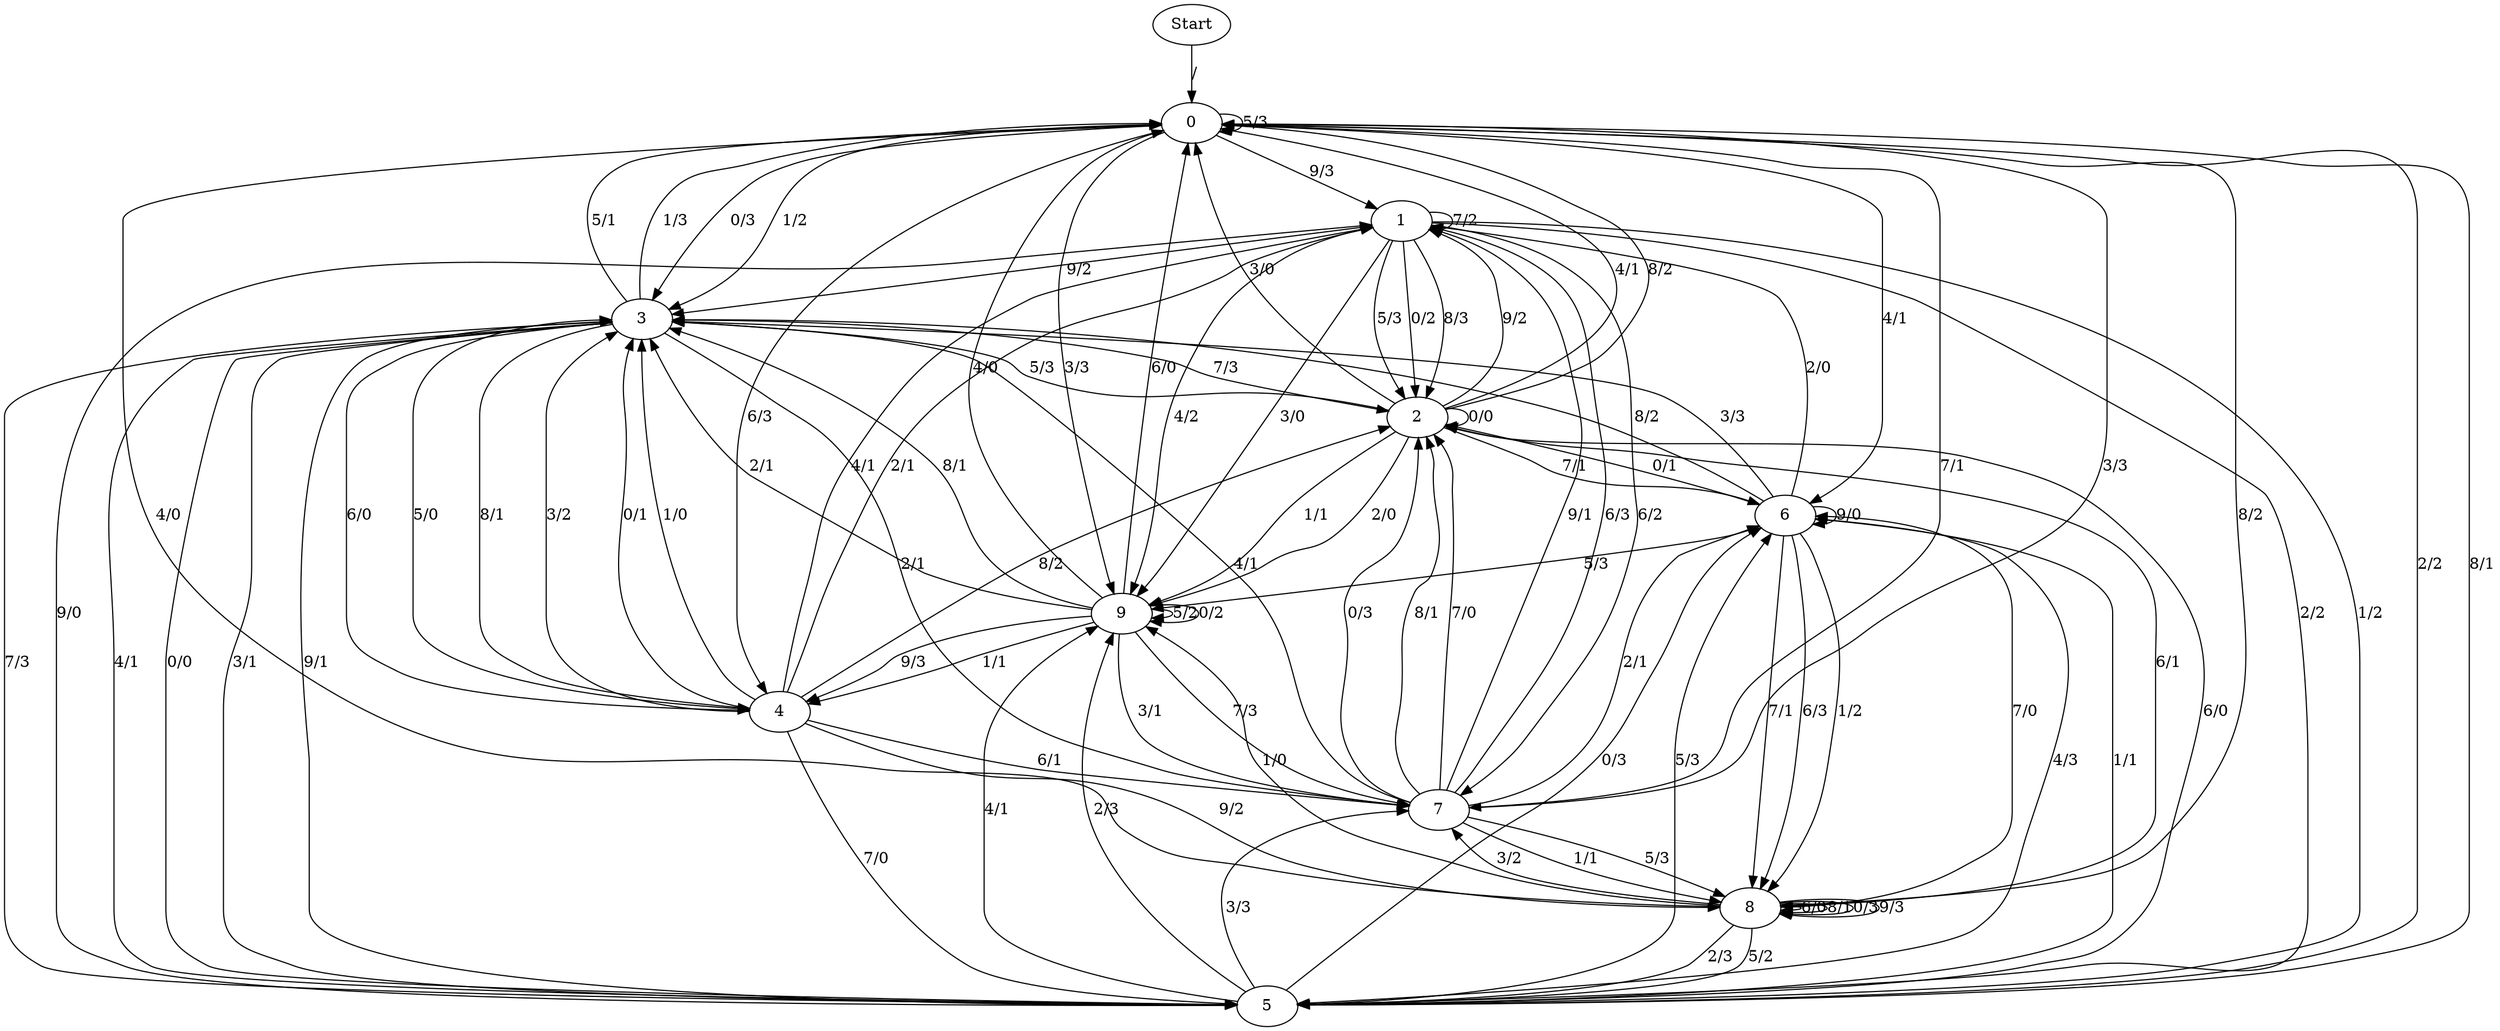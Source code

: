 digraph {
	Start -> 0 [label="/"]
	0 -> 1 [label="9/3"]
	0 -> 3 [label="1/2"]
	0 -> 4 [label="6/3"]
	0 -> 3 [label="0/3"]
	0 -> 7 [label="7/1"]
	0 -> 8 [label="8/2"]
	0 -> 5 [label="2/2"]
	0 -> 0 [label="5/3"]
	0 -> 9 [label="3/3"]
	0 -> 6 [label="4/1"]
	7 -> 2 [label="0/3"]
	7 -> 1 [label="9/1"]
	7 -> 8 [label="1/1"]
	7 -> 2 [label="8/1"]
	7 -> 6 [label="2/1"]
	7 -> 1 [label="6/3"]
	7 -> 2 [label="7/0"]
	7 -> 3 [label="4/1"]
	7 -> 0 [label="3/3"]
	7 -> 8 [label="5/3"]
	8 -> 8 [label="6/0"]
	8 -> 5 [label="5/2"]
	8 -> 5 [label="2/3"]
	8 -> 8 [label="8/1"]
	8 -> 9 [label="1/0"]
	8 -> 8 [label="0/3"]
	8 -> 7 [label="3/2"]
	8 -> 6 [label="7/0"]
	8 -> 8 [label="9/3"]
	8 -> 0 [label="4/0"]
	6 -> 9 [label="5/3"]
	6 -> 8 [label="7/1"]
	6 -> 2 [label="0/1"]
	6 -> 8 [label="6/3"]
	6 -> 3 [label="8/2"]
	6 -> 6 [label="9/0"]
	6 -> 3 [label="3/3"]
	6 -> 5 [label="4/3"]
	6 -> 8 [label="1/2"]
	6 -> 1 [label="2/0"]
	3 -> 2 [label="7/3"]
	3 -> 5 [label="4/1"]
	3 -> 4 [label="6/0"]
	3 -> 7 [label="2/1"]
	3 -> 5 [label="0/0"]
	3 -> 0 [label="5/1"]
	3 -> 0 [label="1/3"]
	3 -> 5 [label="3/1"]
	3 -> 4 [label="8/1"]
	3 -> 5 [label="9/1"]
	5 -> 9 [label="2/3"]
	5 -> 6 [label="0/3"]
	5 -> 0 [label="8/1"]
	5 -> 6 [label="5/3"]
	5 -> 3 [label="7/3"]
	5 -> 7 [label="3/3"]
	5 -> 9 [label="4/1"]
	5 -> 1 [label="9/0"]
	5 -> 2 [label="6/0"]
	5 -> 6 [label="1/1"]
	9 -> 7 [label="3/1"]
	9 -> 4 [label="1/1"]
	9 -> 3 [label="8/1"]
	9 -> 0 [label="6/0"]
	9 -> 3 [label="2/1"]
	9 -> 9 [label="5/2"]
	9 -> 4 [label="9/3"]
	9 -> 0 [label="4/0"]
	9 -> 7 [label="7/3"]
	9 -> 9 [label="0/2"]
	4 -> 7 [label="6/1"]
	4 -> 1 [label="2/1"]
	4 -> 1 [label="4/1"]
	4 -> 5 [label="7/0"]
	4 -> 3 [label="0/1"]
	4 -> 3 [label="3/2"]
	4 -> 3 [label="5/0"]
	4 -> 3 [label="1/0"]
	4 -> 8 [label="9/2"]
	4 -> 2 [label="8/2"]
	2 -> 9 [label="2/0"]
	2 -> 0 [label="4/1"]
	2 -> 0 [label="8/2"]
	2 -> 1 [label="9/2"]
	2 -> 0 [label="3/0"]
	2 -> 2 [label="0/0"]
	2 -> 3 [label="5/3"]
	2 -> 8 [label="6/1"]
	2 -> 6 [label="7/1"]
	2 -> 9 [label="1/1"]
	1 -> 9 [label="4/2"]
	1 -> 7 [label="6/2"]
	1 -> 2 [label="0/2"]
	1 -> 1 [label="7/2"]
	1 -> 9 [label="3/0"]
	1 -> 3 [label="9/2"]
	1 -> 5 [label="2/2"]
	1 -> 2 [label="8/3"]
	1 -> 5 [label="1/2"]
	1 -> 2 [label="5/3"]
}